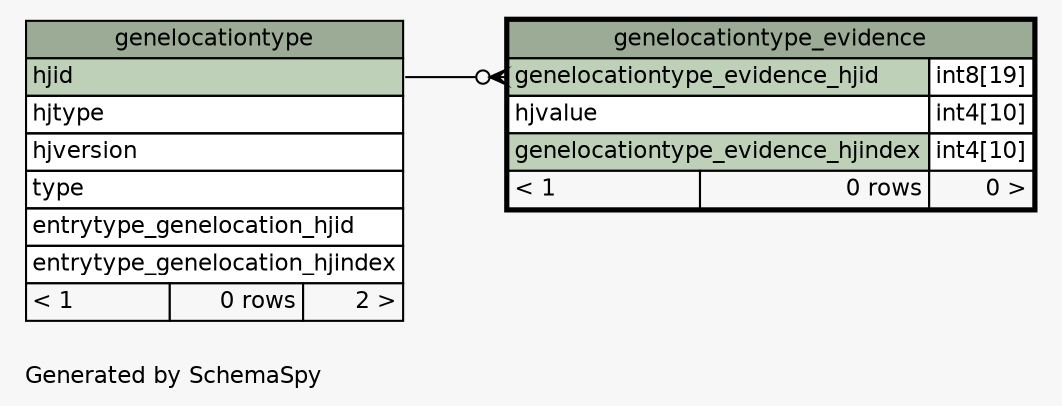 // dot 2.38.0 on Windows 8.1 6.3
// SchemaSpy rev 590
digraph "oneDegreeRelationshipsDiagram" {
  graph [
    rankdir="RL"
    bgcolor="#f7f7f7"
    label="\nGenerated by SchemaSpy"
    labeljust="l"
    nodesep="0.18"
    ranksep="0.46"
    fontname="Helvetica"
    fontsize="11"
  ];
  node [
    fontname="Helvetica"
    fontsize="11"
    shape="plaintext"
  ];
  edge [
    arrowsize="0.8"
  ];
  "genelocationtype_evidence":"genelocationtype_evidence_hjid":w -> "genelocationtype":"hjid":e [arrowhead=none dir=back arrowtail=crowodot];
  "genelocationtype" [
    label=<
    <TABLE BORDER="0" CELLBORDER="1" CELLSPACING="0" BGCOLOR="#ffffff">
      <TR><TD COLSPAN="3" BGCOLOR="#9bab96" ALIGN="CENTER">genelocationtype</TD></TR>
      <TR><TD PORT="hjid" COLSPAN="3" BGCOLOR="#bed1b8" ALIGN="LEFT">hjid</TD></TR>
      <TR><TD PORT="hjtype" COLSPAN="3" ALIGN="LEFT">hjtype</TD></TR>
      <TR><TD PORT="hjversion" COLSPAN="3" ALIGN="LEFT">hjversion</TD></TR>
      <TR><TD PORT="type" COLSPAN="3" ALIGN="LEFT">type</TD></TR>
      <TR><TD PORT="entrytype_genelocation_hjid" COLSPAN="3" ALIGN="LEFT">entrytype_genelocation_hjid</TD></TR>
      <TR><TD PORT="entrytype_genelocation_hjindex" COLSPAN="3" ALIGN="LEFT">entrytype_genelocation_hjindex</TD></TR>
      <TR><TD ALIGN="LEFT" BGCOLOR="#f7f7f7">&lt; 1</TD><TD ALIGN="RIGHT" BGCOLOR="#f7f7f7">0 rows</TD><TD ALIGN="RIGHT" BGCOLOR="#f7f7f7">2 &gt;</TD></TR>
    </TABLE>>
    URL="genelocationtype.html"
    tooltip="genelocationtype"
  ];
  "genelocationtype_evidence" [
    label=<
    <TABLE BORDER="2" CELLBORDER="1" CELLSPACING="0" BGCOLOR="#ffffff">
      <TR><TD COLSPAN="3" BGCOLOR="#9bab96" ALIGN="CENTER">genelocationtype_evidence</TD></TR>
      <TR><TD PORT="genelocationtype_evidence_hjid" COLSPAN="2" BGCOLOR="#bed1b8" ALIGN="LEFT">genelocationtype_evidence_hjid</TD><TD PORT="genelocationtype_evidence_hjid.type" ALIGN="LEFT">int8[19]</TD></TR>
      <TR><TD PORT="hjvalue" COLSPAN="2" ALIGN="LEFT">hjvalue</TD><TD PORT="hjvalue.type" ALIGN="LEFT">int4[10]</TD></TR>
      <TR><TD PORT="genelocationtype_evidence_hjindex" COLSPAN="2" BGCOLOR="#bed1b8" ALIGN="LEFT">genelocationtype_evidence_hjindex</TD><TD PORT="genelocationtype_evidence_hjindex.type" ALIGN="LEFT">int4[10]</TD></TR>
      <TR><TD ALIGN="LEFT" BGCOLOR="#f7f7f7">&lt; 1</TD><TD ALIGN="RIGHT" BGCOLOR="#f7f7f7">0 rows</TD><TD ALIGN="RIGHT" BGCOLOR="#f7f7f7">0 &gt;</TD></TR>
    </TABLE>>
    URL="genelocationtype_evidence.html"
    tooltip="genelocationtype_evidence"
  ];
}
